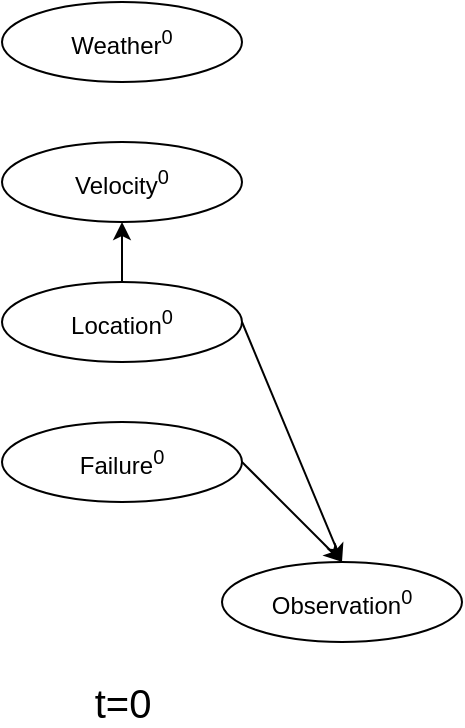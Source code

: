 <mxfile version="13.6.2" type="device"><diagram id="siUZPoe9M3w4BsRiuF8h" name="Page-1"><mxGraphModel dx="1350" dy="816" grid="1" gridSize="10" guides="1" tooltips="1" connect="1" arrows="1" fold="1" page="1" pageScale="1" pageWidth="850" pageHeight="1100" math="0" shadow="0"><root><mxCell id="0"/><mxCell id="1" parent="0"/><mxCell id="hBosYY9N3hID6AdtYD_4-2" value="Weather&lt;sup&gt;0&lt;/sup&gt;" style="ellipse;whiteSpace=wrap;html=1;" vertex="1" parent="1"><mxGeometry x="120" y="110" width="120" height="40" as="geometry"/></mxCell><mxCell id="hBosYY9N3hID6AdtYD_4-3" value="Velocity&lt;sup&gt;0&lt;/sup&gt;" style="ellipse;whiteSpace=wrap;html=1;" vertex="1" parent="1"><mxGeometry x="120" y="180" width="120" height="40" as="geometry"/></mxCell><mxCell id="hBosYY9N3hID6AdtYD_4-4" value="Location&lt;sup&gt;0&lt;/sup&gt;" style="ellipse;whiteSpace=wrap;html=1;" vertex="1" parent="1"><mxGeometry x="120" y="250" width="120" height="40" as="geometry"/></mxCell><mxCell id="hBosYY9N3hID6AdtYD_4-5" value="Failure&lt;sup&gt;0&lt;/sup&gt;" style="ellipse;whiteSpace=wrap;html=1;" vertex="1" parent="1"><mxGeometry x="120" y="320" width="120" height="40" as="geometry"/></mxCell><mxCell id="hBosYY9N3hID6AdtYD_4-6" value="&lt;font style=&quot;font-size: 20px&quot;&gt;t=0&lt;/font&gt;" style="text;html=1;align=center;verticalAlign=middle;resizable=0;points=[];autosize=1;" vertex="1" parent="1"><mxGeometry x="160" y="450" width="40" height="20" as="geometry"/></mxCell><mxCell id="hBosYY9N3hID6AdtYD_4-7" value="Observation&lt;sup&gt;0&lt;/sup&gt;" style="ellipse;whiteSpace=wrap;html=1;" vertex="1" parent="1"><mxGeometry x="230" y="390" width="120" height="40" as="geometry"/></mxCell><mxCell id="hBosYY9N3hID6AdtYD_4-8" value="" style="endArrow=classic;html=1;exitX=1;exitY=0.5;exitDx=0;exitDy=0;entryX=0.5;entryY=0;entryDx=0;entryDy=0;" edge="1" parent="1" source="hBosYY9N3hID6AdtYD_4-5" target="hBosYY9N3hID6AdtYD_4-7"><mxGeometry width="50" height="50" relative="1" as="geometry"><mxPoint x="400" y="340" as="sourcePoint"/><mxPoint x="450" y="290" as="targetPoint"/></mxGeometry></mxCell><mxCell id="hBosYY9N3hID6AdtYD_4-9" value="" style="endArrow=classic;html=1;exitX=1;exitY=0.5;exitDx=0;exitDy=0;entryX=0.5;entryY=0;entryDx=0;entryDy=0;" edge="1" parent="1" source="hBosYY9N3hID6AdtYD_4-4" target="hBosYY9N3hID6AdtYD_4-7"><mxGeometry width="50" height="50" relative="1" as="geometry"><mxPoint x="400" y="340" as="sourcePoint"/><mxPoint x="450" y="290" as="targetPoint"/></mxGeometry></mxCell><mxCell id="hBosYY9N3hID6AdtYD_4-10" value="" style="endArrow=classic;html=1;exitX=0.5;exitY=0;exitDx=0;exitDy=0;entryX=0.5;entryY=1;entryDx=0;entryDy=0;" edge="1" parent="1" source="hBosYY9N3hID6AdtYD_4-4" target="hBosYY9N3hID6AdtYD_4-3"><mxGeometry width="50" height="50" relative="1" as="geometry"><mxPoint x="400" y="340" as="sourcePoint"/><mxPoint x="450" y="290" as="targetPoint"/></mxGeometry></mxCell></root></mxGraphModel></diagram></mxfile>
